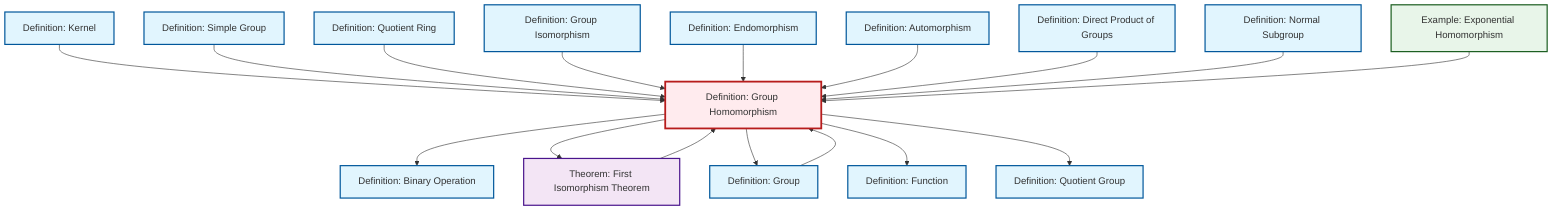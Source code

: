 graph TD
    classDef definition fill:#e1f5fe,stroke:#01579b,stroke-width:2px
    classDef theorem fill:#f3e5f5,stroke:#4a148c,stroke-width:2px
    classDef axiom fill:#fff3e0,stroke:#e65100,stroke-width:2px
    classDef example fill:#e8f5e9,stroke:#1b5e20,stroke-width:2px
    classDef current fill:#ffebee,stroke:#b71c1c,stroke-width:3px
    def-binary-operation["Definition: Binary Operation"]:::definition
    def-normal-subgroup["Definition: Normal Subgroup"]:::definition
    def-group["Definition: Group"]:::definition
    def-kernel["Definition: Kernel"]:::definition
    def-simple-group["Definition: Simple Group"]:::definition
    thm-first-isomorphism["Theorem: First Isomorphism Theorem"]:::theorem
    def-quotient-group["Definition: Quotient Group"]:::definition
    ex-exponential-homomorphism["Example: Exponential Homomorphism"]:::example
    def-isomorphism["Definition: Group Isomorphism"]:::definition
    def-automorphism["Definition: Automorphism"]:::definition
    def-quotient-ring["Definition: Quotient Ring"]:::definition
    def-homomorphism["Definition: Group Homomorphism"]:::definition
    def-endomorphism["Definition: Endomorphism"]:::definition
    def-function["Definition: Function"]:::definition
    def-direct-product["Definition: Direct Product of Groups"]:::definition
    def-homomorphism --> def-binary-operation
    def-homomorphism --> thm-first-isomorphism
    def-kernel --> def-homomorphism
    def-group --> def-homomorphism
    def-simple-group --> def-homomorphism
    def-quotient-ring --> def-homomorphism
    def-homomorphism --> def-group
    def-isomorphism --> def-homomorphism
    def-homomorphism --> def-function
    def-endomorphism --> def-homomorphism
    def-automorphism --> def-homomorphism
    def-direct-product --> def-homomorphism
    def-normal-subgroup --> def-homomorphism
    def-homomorphism --> def-quotient-group
    ex-exponential-homomorphism --> def-homomorphism
    thm-first-isomorphism --> def-homomorphism
    class def-homomorphism current